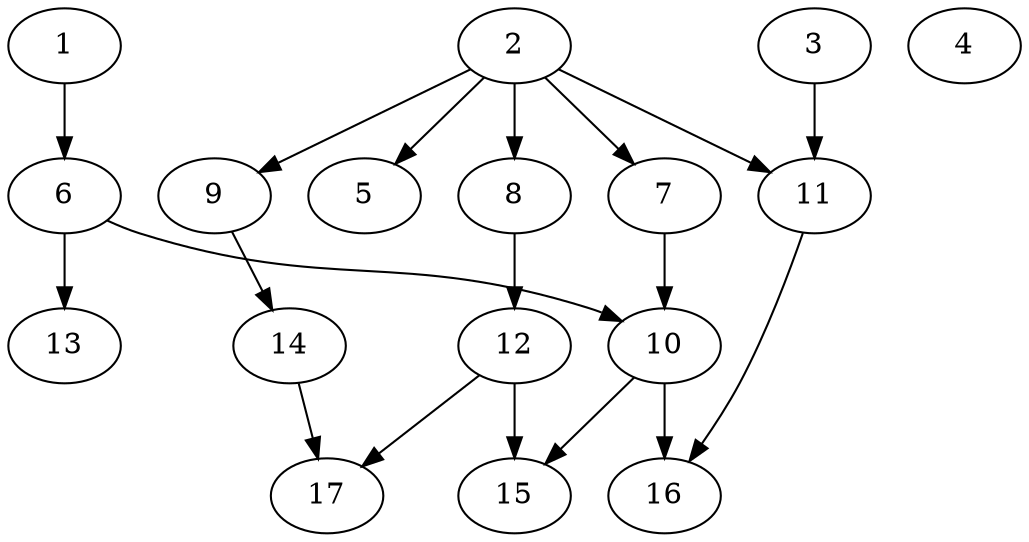 // DAG automatically generated by daggen at Fri May 24 12:58:28 2024
// daggen-master/daggen -n 17 --fat 0.5 --density 0.5 --regular 0.5 --jump 2 --minalpha 20 --maxalpha 50 --dot -o dags_dot_17/sim_0.dot 
digraph G {
  1 [size="257895161522", alpha="42.69"]
  1 -> 6 [size ="411041792"]
  2 [size="7649100444", alpha="24.74"]
  2 -> 5 [size ="411041792"]
  2 -> 7 [size ="411041792"]
  2 -> 8 [size ="411041792"]
  2 -> 9 [size ="411041792"]
  2 -> 11 [size ="411041792"]
  3 [size="134217728000", alpha="34.36"]
  3 -> 11 [size ="209715200"]
  4 [size="610884329747", alpha="48.84"]
  5 [size="525422579497", alpha="44.90"]
  6 [size="21374518418", alpha="36.96"]
  6 -> 10 [size ="411041792"]
  6 -> 13 [size ="411041792"]
  7 [size="32987104284", alpha="22.43"]
  7 -> 10 [size ="75497472"]
  8 [size="6644794034", alpha="45.87"]
  8 -> 12 [size ="134217728"]
  9 [size="1534918387", alpha="38.15"]
  9 -> 14 [size ="33554432"]
  10 [size="782757789696", alpha="28.13"]
  10 -> 15 [size ="679477248"]
  10 -> 16 [size ="679477248"]
  11 [size="225497505876", alpha="35.22"]
  11 -> 16 [size ="679477248"]
  12 [size="1038801009771", alpha="36.00"]
  12 -> 15 [size ="838860800"]
  12 -> 17 [size ="838860800"]
  13 [size="8836411534", alpha="22.07"]
  14 [size="8619823550", alpha="35.44"]
  14 -> 17 [size ="209715200"]
  15 [size="1052560371491", alpha="20.84"]
  16 [size="467416741602", alpha="40.53"]
  17 [size="4898177890", alpha="25.62"]
}
